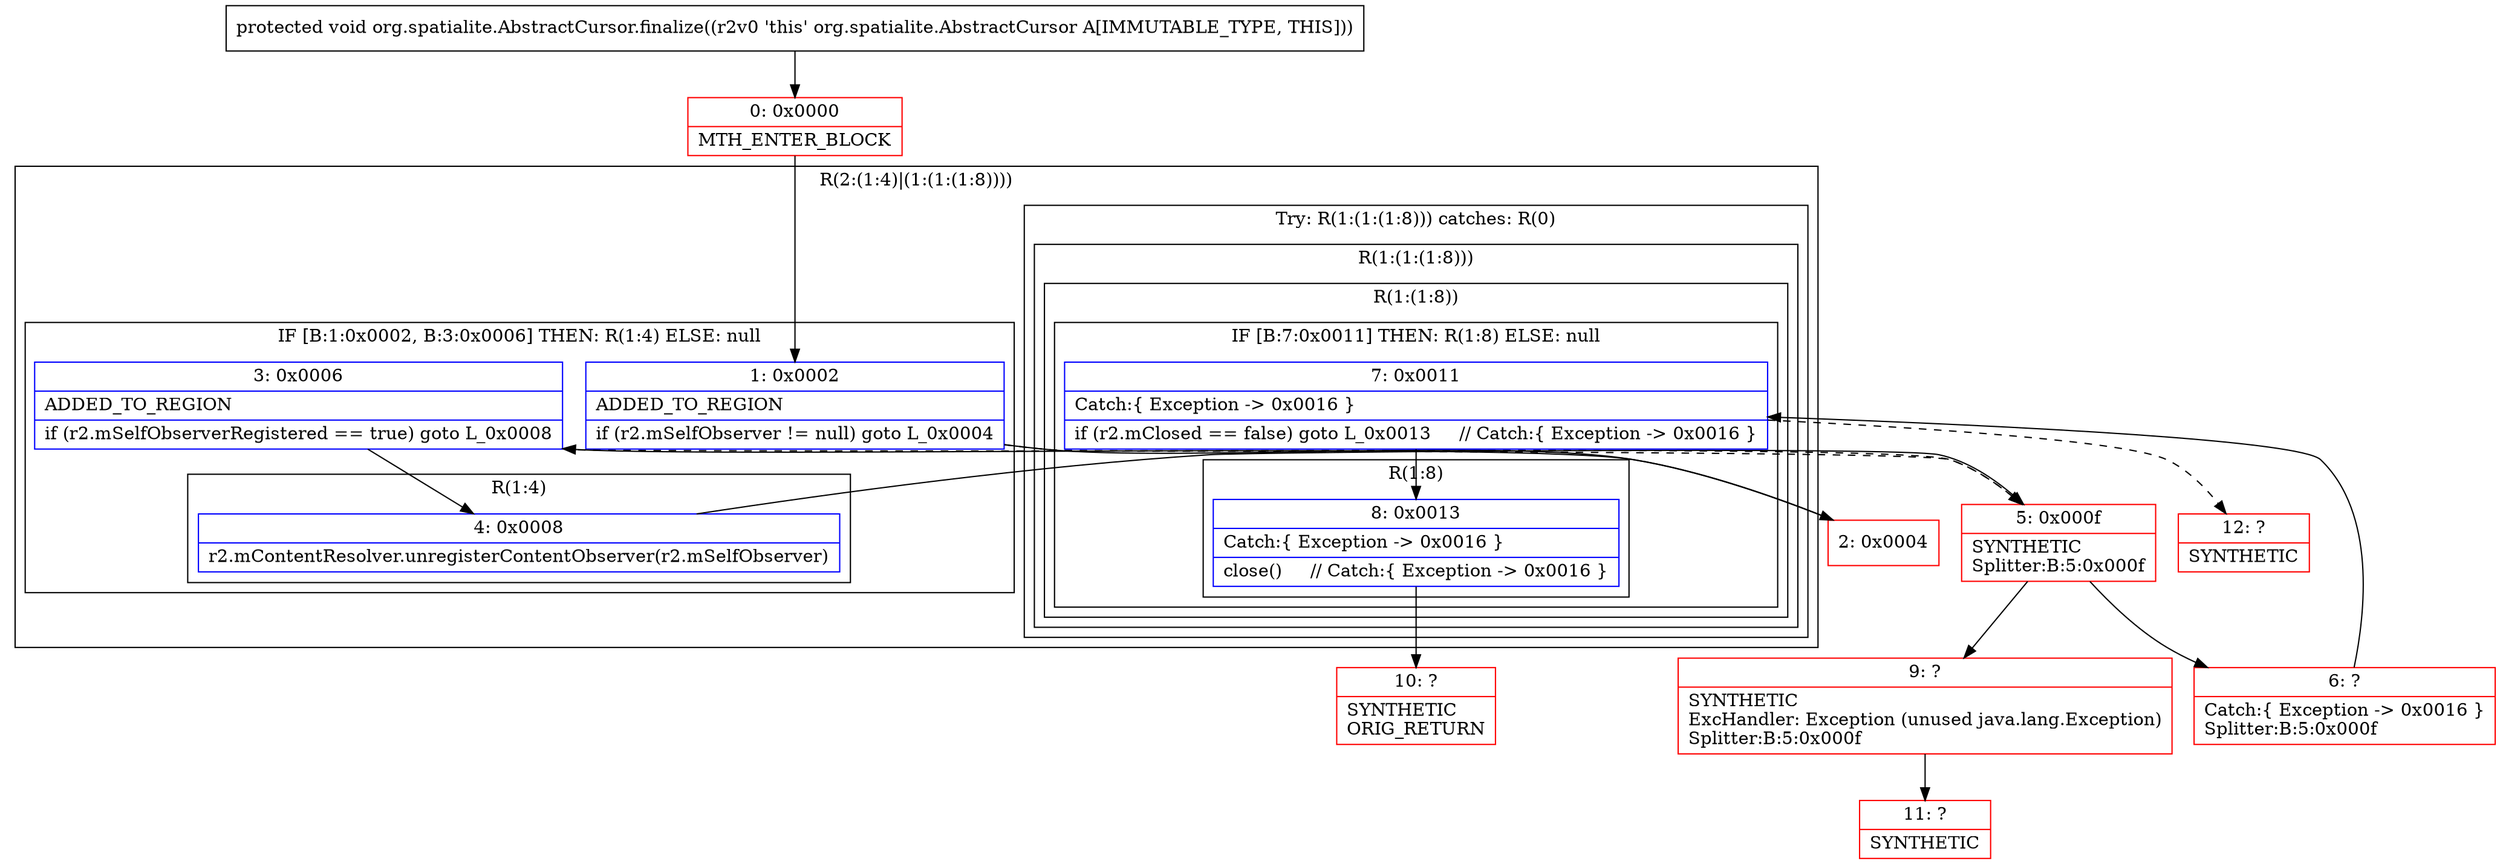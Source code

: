 digraph "CFG fororg.spatialite.AbstractCursor.finalize()V" {
subgraph cluster_Region_312836759 {
label = "R(2:(1:4)|(1:(1:(1:8))))";
node [shape=record,color=blue];
subgraph cluster_IfRegion_1119527719 {
label = "IF [B:1:0x0002, B:3:0x0006] THEN: R(1:4) ELSE: null";
node [shape=record,color=blue];
Node_1 [shape=record,label="{1\:\ 0x0002|ADDED_TO_REGION\l|if (r2.mSelfObserver != null) goto L_0x0004\l}"];
Node_3 [shape=record,label="{3\:\ 0x0006|ADDED_TO_REGION\l|if (r2.mSelfObserverRegistered == true) goto L_0x0008\l}"];
subgraph cluster_Region_1993885585 {
label = "R(1:4)";
node [shape=record,color=blue];
Node_4 [shape=record,label="{4\:\ 0x0008|r2.mContentResolver.unregisterContentObserver(r2.mSelfObserver)\l}"];
}
}
subgraph cluster_TryCatchRegion_1115332303 {
label = "Try: R(1:(1:(1:8))) catches: R(0)";
node [shape=record,color=blue];
subgraph cluster_Region_2088049965 {
label = "R(1:(1:(1:8)))";
node [shape=record,color=blue];
subgraph cluster_Region_1807825439 {
label = "R(1:(1:8))";
node [shape=record,color=blue];
subgraph cluster_IfRegion_1603341369 {
label = "IF [B:7:0x0011] THEN: R(1:8) ELSE: null";
node [shape=record,color=blue];
Node_7 [shape=record,label="{7\:\ 0x0011|Catch:\{ Exception \-\> 0x0016 \}\l|if (r2.mClosed == false) goto L_0x0013     \/\/ Catch:\{ Exception \-\> 0x0016 \}\l}"];
subgraph cluster_Region_1233874402 {
label = "R(1:8)";
node [shape=record,color=blue];
Node_8 [shape=record,label="{8\:\ 0x0013|Catch:\{ Exception \-\> 0x0016 \}\l|close()     \/\/ Catch:\{ Exception \-\> 0x0016 \}\l}"];
}
}
}
}
subgraph cluster_Region_490970507 {
label = "R(0) | ExcHandler: Exception (unused java.lang.Exception)\l";
node [shape=record,color=blue];
}
}
}
subgraph cluster_Region_490970507 {
label = "R(0) | ExcHandler: Exception (unused java.lang.Exception)\l";
node [shape=record,color=blue];
}
Node_0 [shape=record,color=red,label="{0\:\ 0x0000|MTH_ENTER_BLOCK\l}"];
Node_2 [shape=record,color=red,label="{2\:\ 0x0004}"];
Node_5 [shape=record,color=red,label="{5\:\ 0x000f|SYNTHETIC\lSplitter:B:5:0x000f\l}"];
Node_6 [shape=record,color=red,label="{6\:\ ?|Catch:\{ Exception \-\> 0x0016 \}\lSplitter:B:5:0x000f\l}"];
Node_9 [shape=record,color=red,label="{9\:\ ?|SYNTHETIC\lExcHandler: Exception (unused java.lang.Exception)\lSplitter:B:5:0x000f\l}"];
Node_10 [shape=record,color=red,label="{10\:\ ?|SYNTHETIC\lORIG_RETURN\l}"];
Node_11 [shape=record,color=red,label="{11\:\ ?|SYNTHETIC\l}"];
Node_12 [shape=record,color=red,label="{12\:\ ?|SYNTHETIC\l}"];
MethodNode[shape=record,label="{protected void org.spatialite.AbstractCursor.finalize((r2v0 'this' org.spatialite.AbstractCursor A[IMMUTABLE_TYPE, THIS])) }"];
MethodNode -> Node_0;
Node_1 -> Node_2;
Node_1 -> Node_5[style=dashed];
Node_3 -> Node_4;
Node_3 -> Node_5[style=dashed];
Node_4 -> Node_5;
Node_7 -> Node_8;
Node_7 -> Node_12[style=dashed];
Node_8 -> Node_10;
Node_0 -> Node_1;
Node_2 -> Node_3;
Node_5 -> Node_6;
Node_5 -> Node_9;
Node_6 -> Node_7;
Node_9 -> Node_11;
}

